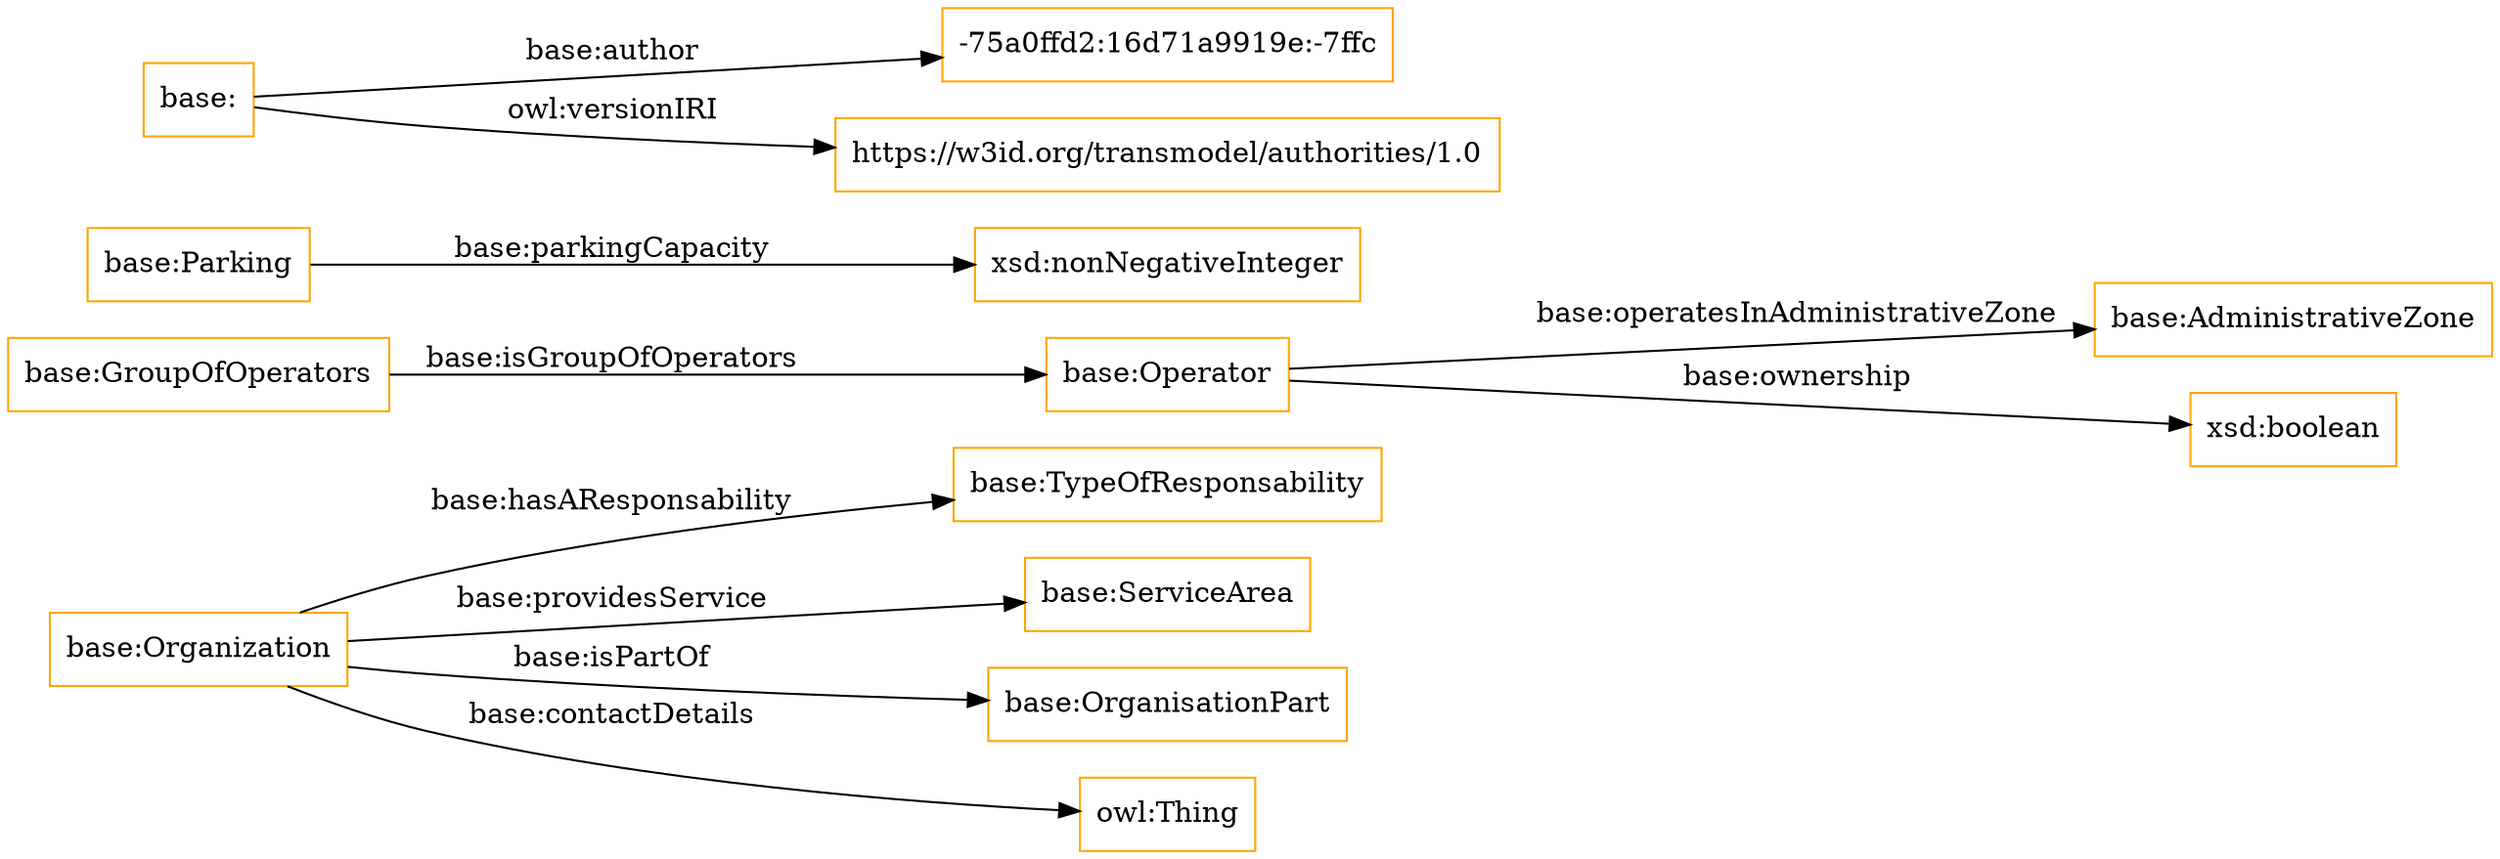 digraph ar2dtool_diagram { 
rankdir=LR;
size="1501"
node [shape = rectangle, color="orange"]; "base:TypeOfResponsability" "base:ServiceArea" "base:Organization" "base:AdministrativeZone" "base:OrganisationPart" "base:GroupOfOperators" "base:Operator" "base:Parking" ; /*classes style*/
	"base:" -> "-75a0ffd2:16d71a9919e:-7ffc" [ label = "base:author" ];
	"base:" -> "https://w3id.org/transmodel/authorities/1.0" [ label = "owl:versionIRI" ];
	"base:Organization" -> "owl:Thing" [ label = "base:contactDetails" ];
	"base:Parking" -> "xsd:nonNegativeInteger" [ label = "base:parkingCapacity" ];
	"base:Operator" -> "base:AdministrativeZone" [ label = "base:operatesInAdministrativeZone" ];
	"base:Organization" -> "base:ServiceArea" [ label = "base:providesService" ];
	"base:Operator" -> "xsd:boolean" [ label = "base:ownership" ];
	"base:Organization" -> "base:TypeOfResponsability" [ label = "base:hasAResponsability" ];
	"base:Organization" -> "base:OrganisationPart" [ label = "base:isPartOf" ];
	"base:GroupOfOperators" -> "base:Operator" [ label = "base:isGroupOfOperators" ];

}
